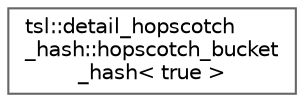 digraph "Graphical Class Hierarchy"
{
 // INTERACTIVE_SVG=YES
 // LATEX_PDF_SIZE
  bgcolor="transparent";
  edge [fontname=Helvetica,fontsize=10,labelfontname=Helvetica,labelfontsize=10];
  node [fontname=Helvetica,fontsize=10,shape=box,height=0.2,width=0.4];
  rankdir="LR";
  Node0 [id="Node000000",label="tsl::detail_hopscotch\l_hash::hopscotch_bucket\l_hash\< true \>",height=0.2,width=0.4,color="grey40", fillcolor="white", style="filled",URL="$classtsl_1_1detail__hopscotch__hash_1_1hopscotch__bucket__hash_3_01true_01_4.html",tooltip=" "];
}
